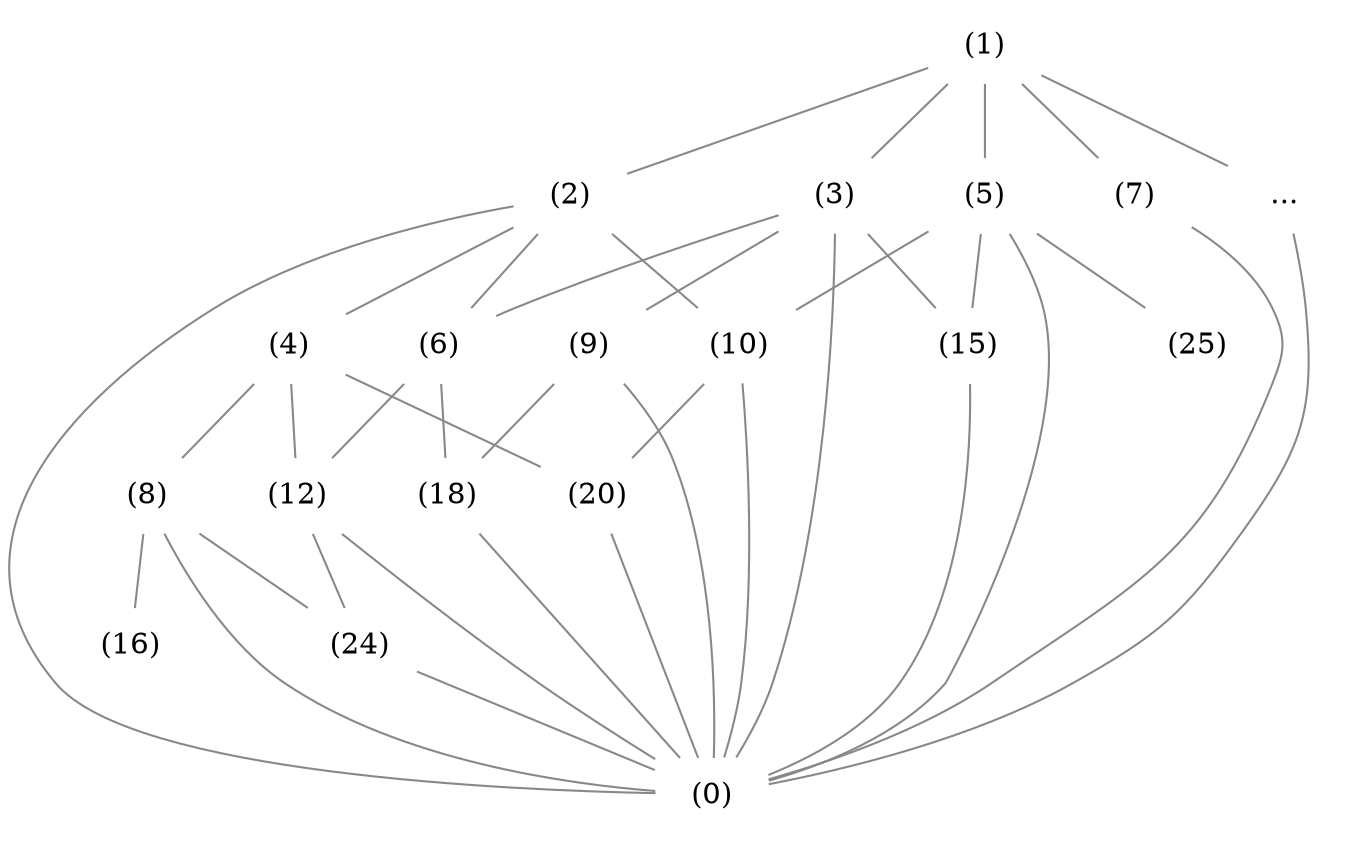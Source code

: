 digraph main {
  rankdir = TB;
  edge [ color = "#888888", arrowhead = none ];

  node [ shape = "none" ];

  edge [ style = invis ];
  subgraph z {
    1;
  }
  subgraph a {
    rank="same";
    2 -> 3 -> 5 -> 7 -> f7;
  }
  subgraph b {
    rank="same";
    4 -> 6 -> 9 -> 10 -> 15 -> 25;
  }
  subgraph c {
    rank="same";
    8 -> 12 -> 18 -> 20
  }
  subgraph d {
    rank="same";
    16 -> 24;
  }
  edge [ style = solid ];

  1 -> { 2 3 5 7 f7 };
  2 -> 4 -> 8 -> 16;
  { 2 3 } -> 6 -> 12 -> 24;
  3 -> 9 -> 18;
  { 2 5 } -> 10 -> 20;
  { 3 5 } -> 15;
  5 -> 25;
  4 -> 12;
  4 -> 20;
  6 -> 18;
  8 -> 24;

  { 2 3 5 7 f7 8 9 10 12 15 18 20 24 } -> 0;

  0 [ label="(0)" ];
  1 [ label="(1)" ];
  2 [ label="(2)" ];
  3 [ label="(3)" ];
  4 [ label="(4)" ];
  5 [ label="(5)" ];
  6 [ label="(6)" ];
  7 [ label="(7)" ];
  f7 [ label="..." ];
  8 [ label="(8)" ];
  9 [ label="(9)" ];
  10 [ label="(10)" ];
  12 [ label="(12)" ];
  15 [ label="(15)" ];
  16 [ label="(16)" ];
  18 [ label="(18)" ];
  20 [ label="(20)" ];
  24 [ label="(24)" ];
  25 [ label="(25)" ];
}
